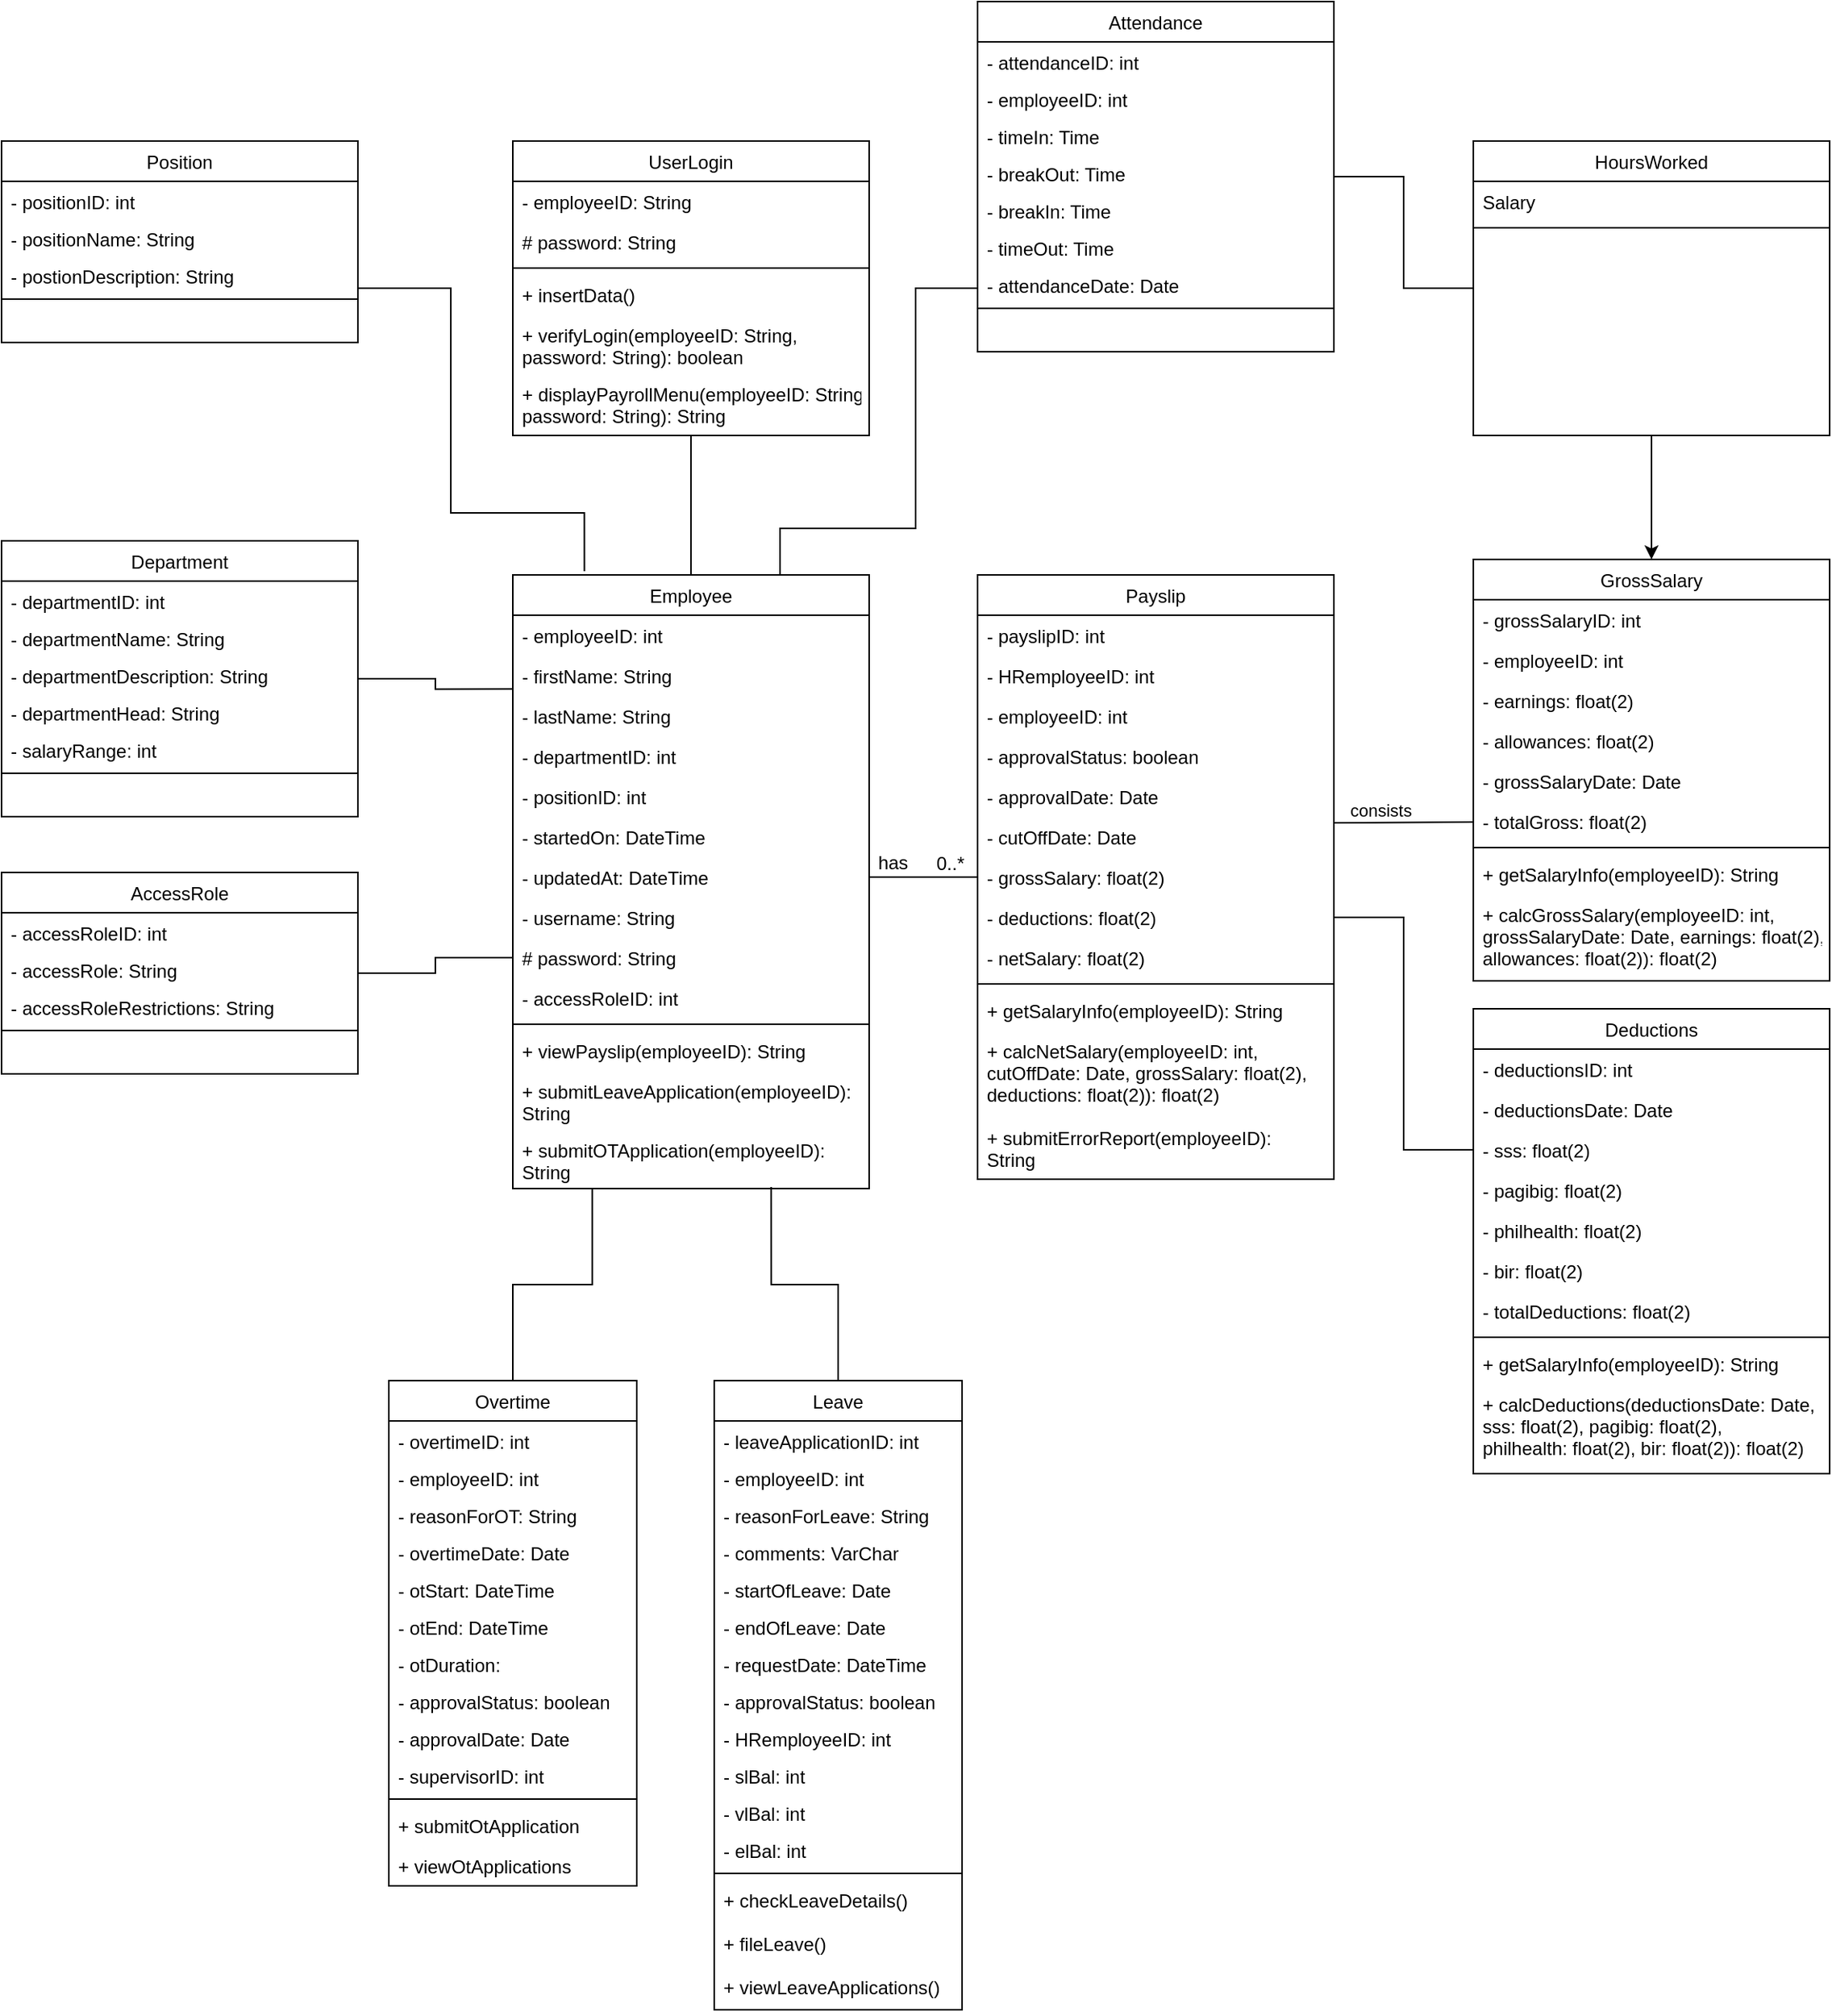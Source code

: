 <mxfile version="23.1.1" type="github">
  <diagram id="C5RBs43oDa-KdzZeNtuy" name="Page-1">
    <mxGraphModel dx="1443" dy="1530" grid="1" gridSize="10" guides="1" tooltips="1" connect="1" arrows="1" fold="1" page="1" pageScale="1" pageWidth="827" pageHeight="1169" math="0" shadow="0">
      <root>
        <mxCell id="WIyWlLk6GJQsqaUBKTNV-0" />
        <mxCell id="WIyWlLk6GJQsqaUBKTNV-1" parent="WIyWlLk6GJQsqaUBKTNV-0" />
        <mxCell id="zkfFHV4jXpPFQw0GAbJ--0" value="Employee" style="swimlane;fontStyle=0;align=center;verticalAlign=top;childLayout=stackLayout;horizontal=1;startSize=26;horizontalStack=0;resizeParent=1;resizeLast=0;collapsible=1;marginBottom=0;rounded=0;shadow=0;strokeWidth=1;" parent="WIyWlLk6GJQsqaUBKTNV-1" vertex="1">
          <mxGeometry x="150" y="120" width="230" height="396" as="geometry">
            <mxRectangle x="230" y="140" width="160" height="26" as="alternateBounds" />
          </mxGeometry>
        </mxCell>
        <mxCell id="zkfFHV4jXpPFQw0GAbJ--1" value="- employeeID: int" style="text;align=left;verticalAlign=top;spacingLeft=4;spacingRight=4;overflow=hidden;rotatable=0;points=[[0,0.5],[1,0.5]];portConstraint=eastwest;" parent="zkfFHV4jXpPFQw0GAbJ--0" vertex="1">
          <mxGeometry y="26" width="230" height="26" as="geometry" />
        </mxCell>
        <mxCell id="zkfFHV4jXpPFQw0GAbJ--2" value="- firstName: String" style="text;align=left;verticalAlign=top;spacingLeft=4;spacingRight=4;overflow=hidden;rotatable=0;points=[[0,0.5],[1,0.5]];portConstraint=eastwest;rounded=0;shadow=0;html=0;" parent="zkfFHV4jXpPFQw0GAbJ--0" vertex="1">
          <mxGeometry y="52" width="230" height="26" as="geometry" />
        </mxCell>
        <mxCell id="zkfFHV4jXpPFQw0GAbJ--3" value="- lastName: String" style="text;align=left;verticalAlign=top;spacingLeft=4;spacingRight=4;overflow=hidden;rotatable=0;points=[[0,0.5],[1,0.5]];portConstraint=eastwest;rounded=0;shadow=0;html=0;" parent="zkfFHV4jXpPFQw0GAbJ--0" vertex="1">
          <mxGeometry y="78" width="230" height="26" as="geometry" />
        </mxCell>
        <mxCell id="63dv5Mix3nnoArStRlTF-7" value="- departmentID: int" style="text;align=left;verticalAlign=top;spacingLeft=4;spacingRight=4;overflow=hidden;rotatable=0;points=[[0,0.5],[1,0.5]];portConstraint=eastwest;rounded=0;shadow=0;html=0;" parent="zkfFHV4jXpPFQw0GAbJ--0" vertex="1">
          <mxGeometry y="104" width="230" height="26" as="geometry" />
        </mxCell>
        <mxCell id="63dv5Mix3nnoArStRlTF-6" value="- positionID: int" style="text;align=left;verticalAlign=top;spacingLeft=4;spacingRight=4;overflow=hidden;rotatable=0;points=[[0,0.5],[1,0.5]];portConstraint=eastwest;rounded=0;shadow=0;html=0;" parent="zkfFHV4jXpPFQw0GAbJ--0" vertex="1">
          <mxGeometry y="130" width="230" height="26" as="geometry" />
        </mxCell>
        <mxCell id="63dv5Mix3nnoArStRlTF-4" value="- startedOn: DateTime" style="text;align=left;verticalAlign=top;spacingLeft=4;spacingRight=4;overflow=hidden;rotatable=0;points=[[0,0.5],[1,0.5]];portConstraint=eastwest;rounded=0;shadow=0;html=0;" parent="zkfFHV4jXpPFQw0GAbJ--0" vertex="1">
          <mxGeometry y="156" width="230" height="26" as="geometry" />
        </mxCell>
        <mxCell id="63dv5Mix3nnoArStRlTF-48" value="- updatedAt: DateTime" style="text;align=left;verticalAlign=top;spacingLeft=4;spacingRight=4;overflow=hidden;rotatable=0;points=[[0,0.5],[1,0.5]];portConstraint=eastwest;rounded=0;shadow=0;html=0;" parent="zkfFHV4jXpPFQw0GAbJ--0" vertex="1">
          <mxGeometry y="182" width="230" height="26" as="geometry" />
        </mxCell>
        <mxCell id="63dv5Mix3nnoArStRlTF-59" value="- username: String" style="text;align=left;verticalAlign=top;spacingLeft=4;spacingRight=4;overflow=hidden;rotatable=0;points=[[0,0.5],[1,0.5]];portConstraint=eastwest;rounded=0;shadow=0;html=0;" parent="zkfFHV4jXpPFQw0GAbJ--0" vertex="1">
          <mxGeometry y="208" width="230" height="26" as="geometry" />
        </mxCell>
        <mxCell id="63dv5Mix3nnoArStRlTF-60" value="# password: String" style="text;align=left;verticalAlign=top;spacingLeft=4;spacingRight=4;overflow=hidden;rotatable=0;points=[[0,0.5],[1,0.5]];portConstraint=eastwest;rounded=0;shadow=0;html=0;" parent="zkfFHV4jXpPFQw0GAbJ--0" vertex="1">
          <mxGeometry y="234" width="230" height="26" as="geometry" />
        </mxCell>
        <mxCell id="63dv5Mix3nnoArStRlTF-61" value="- accessRoleID: int" style="text;align=left;verticalAlign=top;spacingLeft=4;spacingRight=4;overflow=hidden;rotatable=0;points=[[0,0.5],[1,0.5]];portConstraint=eastwest;rounded=0;shadow=0;html=0;" parent="zkfFHV4jXpPFQw0GAbJ--0" vertex="1">
          <mxGeometry y="260" width="230" height="26" as="geometry" />
        </mxCell>
        <mxCell id="zkfFHV4jXpPFQw0GAbJ--4" value="" style="line;html=1;strokeWidth=1;align=left;verticalAlign=middle;spacingTop=-1;spacingLeft=3;spacingRight=3;rotatable=0;labelPosition=right;points=[];portConstraint=eastwest;" parent="zkfFHV4jXpPFQw0GAbJ--0" vertex="1">
          <mxGeometry y="286" width="230" height="8" as="geometry" />
        </mxCell>
        <mxCell id="zkfFHV4jXpPFQw0GAbJ--5" value="+ viewPayslip(employeeID): String" style="text;align=left;verticalAlign=top;spacingLeft=4;spacingRight=4;overflow=hidden;rotatable=0;points=[[0,0.5],[1,0.5]];portConstraint=eastwest;" parent="zkfFHV4jXpPFQw0GAbJ--0" vertex="1">
          <mxGeometry y="294" width="230" height="26" as="geometry" />
        </mxCell>
        <mxCell id="63dv5Mix3nnoArStRlTF-50" value="+ submitLeaveApplication(employeeID): &#xa;String" style="text;align=left;verticalAlign=top;spacingLeft=4;spacingRight=4;overflow=hidden;rotatable=0;points=[[0,0.5],[1,0.5]];portConstraint=eastwest;" parent="zkfFHV4jXpPFQw0GAbJ--0" vertex="1">
          <mxGeometry y="320" width="230" height="38" as="geometry" />
        </mxCell>
        <mxCell id="63dv5Mix3nnoArStRlTF-51" value="+ submitOTApplication(employeeID): &#xa;String" style="text;align=left;verticalAlign=top;spacingLeft=4;spacingRight=4;overflow=hidden;rotatable=0;points=[[0,0.5],[1,0.5]];portConstraint=eastwest;" parent="zkfFHV4jXpPFQw0GAbJ--0" vertex="1">
          <mxGeometry y="358" width="230" height="38" as="geometry" />
        </mxCell>
        <mxCell id="zkfFHV4jXpPFQw0GAbJ--6" value="Overtime" style="swimlane;fontStyle=0;align=center;verticalAlign=top;childLayout=stackLayout;horizontal=1;startSize=26;horizontalStack=0;resizeParent=1;resizeLast=0;collapsible=1;marginBottom=0;rounded=0;shadow=0;strokeWidth=1;" parent="WIyWlLk6GJQsqaUBKTNV-1" vertex="1">
          <mxGeometry x="70" y="640" width="160" height="326" as="geometry">
            <mxRectangle x="130" y="380" width="160" height="26" as="alternateBounds" />
          </mxGeometry>
        </mxCell>
        <mxCell id="zkfFHV4jXpPFQw0GAbJ--7" value="- overtimeID: int" style="text;align=left;verticalAlign=top;spacingLeft=4;spacingRight=4;overflow=hidden;rotatable=0;points=[[0,0.5],[1,0.5]];portConstraint=eastwest;" parent="zkfFHV4jXpPFQw0GAbJ--6" vertex="1">
          <mxGeometry y="26" width="160" height="24" as="geometry" />
        </mxCell>
        <mxCell id="CtrfCP-DVaQf_QaSs1Me-5" value="- employeeID: int" style="text;align=left;verticalAlign=top;spacingLeft=4;spacingRight=4;overflow=hidden;rotatable=0;points=[[0,0.5],[1,0.5]];portConstraint=eastwest;" vertex="1" parent="zkfFHV4jXpPFQw0GAbJ--6">
          <mxGeometry y="50" width="160" height="24" as="geometry" />
        </mxCell>
        <mxCell id="CtrfCP-DVaQf_QaSs1Me-6" value="- reasonForOT: String" style="text;align=left;verticalAlign=top;spacingLeft=4;spacingRight=4;overflow=hidden;rotatable=0;points=[[0,0.5],[1,0.5]];portConstraint=eastwest;" vertex="1" parent="zkfFHV4jXpPFQw0GAbJ--6">
          <mxGeometry y="74" width="160" height="24" as="geometry" />
        </mxCell>
        <mxCell id="CtrfCP-DVaQf_QaSs1Me-7" value="- overtimeDate: Date&#xa;" style="text;align=left;verticalAlign=top;spacingLeft=4;spacingRight=4;overflow=hidden;rotatable=0;points=[[0,0.5],[1,0.5]];portConstraint=eastwest;" vertex="1" parent="zkfFHV4jXpPFQw0GAbJ--6">
          <mxGeometry y="98" width="160" height="24" as="geometry" />
        </mxCell>
        <mxCell id="CtrfCP-DVaQf_QaSs1Me-11" value="- otStart: DateTime&#xa;" style="text;align=left;verticalAlign=top;spacingLeft=4;spacingRight=4;overflow=hidden;rotatable=0;points=[[0,0.5],[1,0.5]];portConstraint=eastwest;" vertex="1" parent="zkfFHV4jXpPFQw0GAbJ--6">
          <mxGeometry y="122" width="160" height="24" as="geometry" />
        </mxCell>
        <mxCell id="CtrfCP-DVaQf_QaSs1Me-10" value="- otEnd: DateTime&#xa;" style="text;align=left;verticalAlign=top;spacingLeft=4;spacingRight=4;overflow=hidden;rotatable=0;points=[[0,0.5],[1,0.5]];portConstraint=eastwest;" vertex="1" parent="zkfFHV4jXpPFQw0GAbJ--6">
          <mxGeometry y="146" width="160" height="24" as="geometry" />
        </mxCell>
        <mxCell id="CtrfCP-DVaQf_QaSs1Me-9" value="- otDuration: &#xa;" style="text;align=left;verticalAlign=top;spacingLeft=4;spacingRight=4;overflow=hidden;rotatable=0;points=[[0,0.5],[1,0.5]];portConstraint=eastwest;" vertex="1" parent="zkfFHV4jXpPFQw0GAbJ--6">
          <mxGeometry y="170" width="160" height="24" as="geometry" />
        </mxCell>
        <mxCell id="CtrfCP-DVaQf_QaSs1Me-8" value="- approvalStatus: boolean&#xa;" style="text;align=left;verticalAlign=top;spacingLeft=4;spacingRight=4;overflow=hidden;rotatable=0;points=[[0,0.5],[1,0.5]];portConstraint=eastwest;" vertex="1" parent="zkfFHV4jXpPFQw0GAbJ--6">
          <mxGeometry y="194" width="160" height="24" as="geometry" />
        </mxCell>
        <mxCell id="CtrfCP-DVaQf_QaSs1Me-13" value="- approvalDate: Date&#xa;" style="text;align=left;verticalAlign=top;spacingLeft=4;spacingRight=4;overflow=hidden;rotatable=0;points=[[0,0.5],[1,0.5]];portConstraint=eastwest;" vertex="1" parent="zkfFHV4jXpPFQw0GAbJ--6">
          <mxGeometry y="218" width="160" height="24" as="geometry" />
        </mxCell>
        <mxCell id="CtrfCP-DVaQf_QaSs1Me-12" value="- supervisorID: int" style="text;align=left;verticalAlign=top;spacingLeft=4;spacingRight=4;overflow=hidden;rotatable=0;points=[[0,0.5],[1,0.5]];portConstraint=eastwest;" vertex="1" parent="zkfFHV4jXpPFQw0GAbJ--6">
          <mxGeometry y="242" width="160" height="24" as="geometry" />
        </mxCell>
        <mxCell id="zkfFHV4jXpPFQw0GAbJ--9" value="" style="line;html=1;strokeWidth=1;align=left;verticalAlign=middle;spacingTop=-1;spacingLeft=3;spacingRight=3;rotatable=0;labelPosition=right;points=[];portConstraint=eastwest;" parent="zkfFHV4jXpPFQw0GAbJ--6" vertex="1">
          <mxGeometry y="266" width="160" height="8" as="geometry" />
        </mxCell>
        <mxCell id="zkfFHV4jXpPFQw0GAbJ--10" value="+ submitOtApplication" style="text;align=left;verticalAlign=top;spacingLeft=4;spacingRight=4;overflow=hidden;rotatable=0;points=[[0,0.5],[1,0.5]];portConstraint=eastwest;fontStyle=0" parent="zkfFHV4jXpPFQw0GAbJ--6" vertex="1">
          <mxGeometry y="274" width="160" height="26" as="geometry" />
        </mxCell>
        <mxCell id="CtrfCP-DVaQf_QaSs1Me-14" value="+ viewOtApplications" style="text;align=left;verticalAlign=top;spacingLeft=4;spacingRight=4;overflow=hidden;rotatable=0;points=[[0,0.5],[1,0.5]];portConstraint=eastwest;fontStyle=0" vertex="1" parent="zkfFHV4jXpPFQw0GAbJ--6">
          <mxGeometry y="300" width="160" height="26" as="geometry" />
        </mxCell>
        <mxCell id="zkfFHV4jXpPFQw0GAbJ--13" value="Leave" style="swimlane;fontStyle=0;align=center;verticalAlign=top;childLayout=stackLayout;horizontal=1;startSize=26;horizontalStack=0;resizeParent=1;resizeLast=0;collapsible=1;marginBottom=0;rounded=0;shadow=0;strokeWidth=1;" parent="WIyWlLk6GJQsqaUBKTNV-1" vertex="1">
          <mxGeometry x="280" y="640" width="160" height="406" as="geometry">
            <mxRectangle x="340" y="380" width="170" height="26" as="alternateBounds" />
          </mxGeometry>
        </mxCell>
        <mxCell id="zkfFHV4jXpPFQw0GAbJ--14" value="- leaveApplicationID: int" style="text;align=left;verticalAlign=top;spacingLeft=4;spacingRight=4;overflow=hidden;rotatable=0;points=[[0,0.5],[1,0.5]];portConstraint=eastwest;" parent="zkfFHV4jXpPFQw0GAbJ--13" vertex="1">
          <mxGeometry y="26" width="160" height="24" as="geometry" />
        </mxCell>
        <mxCell id="CtrfCP-DVaQf_QaSs1Me-23" value="- employeeID: int&#xa;" style="text;align=left;verticalAlign=top;spacingLeft=4;spacingRight=4;overflow=hidden;rotatable=0;points=[[0,0.5],[1,0.5]];portConstraint=eastwest;" vertex="1" parent="zkfFHV4jXpPFQw0GAbJ--13">
          <mxGeometry y="50" width="160" height="24" as="geometry" />
        </mxCell>
        <mxCell id="CtrfCP-DVaQf_QaSs1Me-22" value="- reasonForLeave: String&#xa;" style="text;align=left;verticalAlign=top;spacingLeft=4;spacingRight=4;overflow=hidden;rotatable=0;points=[[0,0.5],[1,0.5]];portConstraint=eastwest;" vertex="1" parent="zkfFHV4jXpPFQw0GAbJ--13">
          <mxGeometry y="74" width="160" height="24" as="geometry" />
        </mxCell>
        <mxCell id="CtrfCP-DVaQf_QaSs1Me-21" value="- comments: VarChar&#xa;" style="text;align=left;verticalAlign=top;spacingLeft=4;spacingRight=4;overflow=hidden;rotatable=0;points=[[0,0.5],[1,0.5]];portConstraint=eastwest;" vertex="1" parent="zkfFHV4jXpPFQw0GAbJ--13">
          <mxGeometry y="98" width="160" height="24" as="geometry" />
        </mxCell>
        <mxCell id="CtrfCP-DVaQf_QaSs1Me-20" value="- startOfLeave: Date&#xa;" style="text;align=left;verticalAlign=top;spacingLeft=4;spacingRight=4;overflow=hidden;rotatable=0;points=[[0,0.5],[1,0.5]];portConstraint=eastwest;" vertex="1" parent="zkfFHV4jXpPFQw0GAbJ--13">
          <mxGeometry y="122" width="160" height="24" as="geometry" />
        </mxCell>
        <mxCell id="CtrfCP-DVaQf_QaSs1Me-19" value="- endOfLeave: Date&#xa;" style="text;align=left;verticalAlign=top;spacingLeft=4;spacingRight=4;overflow=hidden;rotatable=0;points=[[0,0.5],[1,0.5]];portConstraint=eastwest;" vertex="1" parent="zkfFHV4jXpPFQw0GAbJ--13">
          <mxGeometry y="146" width="160" height="24" as="geometry" />
        </mxCell>
        <mxCell id="CtrfCP-DVaQf_QaSs1Me-18" value="- requestDate: DateTime&#xa;" style="text;align=left;verticalAlign=top;spacingLeft=4;spacingRight=4;overflow=hidden;rotatable=0;points=[[0,0.5],[1,0.5]];portConstraint=eastwest;" vertex="1" parent="zkfFHV4jXpPFQw0GAbJ--13">
          <mxGeometry y="170" width="160" height="24" as="geometry" />
        </mxCell>
        <mxCell id="CtrfCP-DVaQf_QaSs1Me-17" value="- approvalStatus: boolean&#xa;" style="text;align=left;verticalAlign=top;spacingLeft=4;spacingRight=4;overflow=hidden;rotatable=0;points=[[0,0.5],[1,0.5]];portConstraint=eastwest;" vertex="1" parent="zkfFHV4jXpPFQw0GAbJ--13">
          <mxGeometry y="194" width="160" height="24" as="geometry" />
        </mxCell>
        <mxCell id="CtrfCP-DVaQf_QaSs1Me-16" value="- HRemployeeID: int&#xa;" style="text;align=left;verticalAlign=top;spacingLeft=4;spacingRight=4;overflow=hidden;rotatable=0;points=[[0,0.5],[1,0.5]];portConstraint=eastwest;" vertex="1" parent="zkfFHV4jXpPFQw0GAbJ--13">
          <mxGeometry y="218" width="160" height="24" as="geometry" />
        </mxCell>
        <mxCell id="CtrfCP-DVaQf_QaSs1Me-15" value="- slBal: int&#xa;" style="text;align=left;verticalAlign=top;spacingLeft=4;spacingRight=4;overflow=hidden;rotatable=0;points=[[0,0.5],[1,0.5]];portConstraint=eastwest;" vertex="1" parent="zkfFHV4jXpPFQw0GAbJ--13">
          <mxGeometry y="242" width="160" height="24" as="geometry" />
        </mxCell>
        <mxCell id="CtrfCP-DVaQf_QaSs1Me-25" value="- vlBal: int&#xa;" style="text;align=left;verticalAlign=top;spacingLeft=4;spacingRight=4;overflow=hidden;rotatable=0;points=[[0,0.5],[1,0.5]];portConstraint=eastwest;" vertex="1" parent="zkfFHV4jXpPFQw0GAbJ--13">
          <mxGeometry y="266" width="160" height="24" as="geometry" />
        </mxCell>
        <mxCell id="CtrfCP-DVaQf_QaSs1Me-24" value="- elBal: int" style="text;align=left;verticalAlign=top;spacingLeft=4;spacingRight=4;overflow=hidden;rotatable=0;points=[[0,0.5],[1,0.5]];portConstraint=eastwest;" vertex="1" parent="zkfFHV4jXpPFQw0GAbJ--13">
          <mxGeometry y="290" width="160" height="24" as="geometry" />
        </mxCell>
        <mxCell id="zkfFHV4jXpPFQw0GAbJ--15" value="" style="line;html=1;strokeWidth=1;align=left;verticalAlign=middle;spacingTop=-1;spacingLeft=3;spacingRight=3;rotatable=0;labelPosition=right;points=[];portConstraint=eastwest;" parent="zkfFHV4jXpPFQw0GAbJ--13" vertex="1">
          <mxGeometry y="314" width="160" height="8" as="geometry" />
        </mxCell>
        <mxCell id="63dv5Mix3nnoArStRlTF-93" value="+ checkLeaveDetails()&#xa;" style="text;align=left;verticalAlign=top;spacingLeft=4;spacingRight=4;overflow=hidden;rotatable=0;points=[[0,0.5],[1,0.5]];portConstraint=eastwest;" parent="zkfFHV4jXpPFQw0GAbJ--13" vertex="1">
          <mxGeometry y="322" width="160" height="28" as="geometry" />
        </mxCell>
        <mxCell id="CtrfCP-DVaQf_QaSs1Me-26" value="+ fileLeave()" style="text;align=left;verticalAlign=top;spacingLeft=4;spacingRight=4;overflow=hidden;rotatable=0;points=[[0,0.5],[1,0.5]];portConstraint=eastwest;" vertex="1" parent="zkfFHV4jXpPFQw0GAbJ--13">
          <mxGeometry y="350" width="160" height="28" as="geometry" />
        </mxCell>
        <mxCell id="CtrfCP-DVaQf_QaSs1Me-27" value="+ viewLeaveApplications()" style="text;align=left;verticalAlign=top;spacingLeft=4;spacingRight=4;overflow=hidden;rotatable=0;points=[[0,0.5],[1,0.5]];portConstraint=eastwest;" vertex="1" parent="zkfFHV4jXpPFQw0GAbJ--13">
          <mxGeometry y="378" width="160" height="28" as="geometry" />
        </mxCell>
        <mxCell id="zkfFHV4jXpPFQw0GAbJ--17" value="Payslip" style="swimlane;fontStyle=0;align=center;verticalAlign=top;childLayout=stackLayout;horizontal=1;startSize=26;horizontalStack=0;resizeParent=1;resizeLast=0;collapsible=1;marginBottom=0;rounded=0;shadow=0;strokeWidth=1;" parent="WIyWlLk6GJQsqaUBKTNV-1" vertex="1">
          <mxGeometry x="450" y="120" width="230" height="390" as="geometry">
            <mxRectangle x="550" y="140" width="160" height="26" as="alternateBounds" />
          </mxGeometry>
        </mxCell>
        <mxCell id="zkfFHV4jXpPFQw0GAbJ--18" value="- payslipID: int" style="text;align=left;verticalAlign=top;spacingLeft=4;spacingRight=4;overflow=hidden;rotatable=0;points=[[0,0.5],[1,0.5]];portConstraint=eastwest;" parent="zkfFHV4jXpPFQw0GAbJ--17" vertex="1">
          <mxGeometry y="26" width="230" height="26" as="geometry" />
        </mxCell>
        <mxCell id="63dv5Mix3nnoArStRlTF-10" value="- HRemployeeID: int" style="text;align=left;verticalAlign=top;spacingLeft=4;spacingRight=4;overflow=hidden;rotatable=0;points=[[0,0.5],[1,0.5]];portConstraint=eastwest;rounded=0;shadow=0;html=0;" parent="zkfFHV4jXpPFQw0GAbJ--17" vertex="1">
          <mxGeometry y="52" width="230" height="26" as="geometry" />
        </mxCell>
        <mxCell id="zkfFHV4jXpPFQw0GAbJ--19" value="- employeeID: int" style="text;align=left;verticalAlign=top;spacingLeft=4;spacingRight=4;overflow=hidden;rotatable=0;points=[[0,0.5],[1,0.5]];portConstraint=eastwest;rounded=0;shadow=0;html=0;" parent="zkfFHV4jXpPFQw0GAbJ--17" vertex="1">
          <mxGeometry y="78" width="230" height="26" as="geometry" />
        </mxCell>
        <mxCell id="63dv5Mix3nnoArStRlTF-8" value="- approvalStatus: boolean" style="text;align=left;verticalAlign=top;spacingLeft=4;spacingRight=4;overflow=hidden;rotatable=0;points=[[0,0.5],[1,0.5]];portConstraint=eastwest;rounded=0;shadow=0;html=0;" parent="zkfFHV4jXpPFQw0GAbJ--17" vertex="1">
          <mxGeometry y="104" width="230" height="26" as="geometry" />
        </mxCell>
        <mxCell id="63dv5Mix3nnoArStRlTF-9" value="- approvalDate: Date" style="text;align=left;verticalAlign=top;spacingLeft=4;spacingRight=4;overflow=hidden;rotatable=0;points=[[0,0.5],[1,0.5]];portConstraint=eastwest;rounded=0;shadow=0;html=0;" parent="zkfFHV4jXpPFQw0GAbJ--17" vertex="1">
          <mxGeometry y="130" width="230" height="26" as="geometry" />
        </mxCell>
        <mxCell id="zkfFHV4jXpPFQw0GAbJ--20" value="- cutOffDate: Date" style="text;align=left;verticalAlign=top;spacingLeft=4;spacingRight=4;overflow=hidden;rotatable=0;points=[[0,0.5],[1,0.5]];portConstraint=eastwest;rounded=0;shadow=0;html=0;" parent="zkfFHV4jXpPFQw0GAbJ--17" vertex="1">
          <mxGeometry y="156" width="230" height="26" as="geometry" />
        </mxCell>
        <mxCell id="zkfFHV4jXpPFQw0GAbJ--21" value="- grossSalary: float(2)" style="text;align=left;verticalAlign=top;spacingLeft=4;spacingRight=4;overflow=hidden;rotatable=0;points=[[0,0.5],[1,0.5]];portConstraint=eastwest;rounded=0;shadow=0;html=0;" parent="zkfFHV4jXpPFQw0GAbJ--17" vertex="1">
          <mxGeometry y="182" width="230" height="26" as="geometry" />
        </mxCell>
        <mxCell id="zkfFHV4jXpPFQw0GAbJ--22" value="- deductions: float(2)" style="text;align=left;verticalAlign=top;spacingLeft=4;spacingRight=4;overflow=hidden;rotatable=0;points=[[0,0.5],[1,0.5]];portConstraint=eastwest;rounded=0;shadow=0;html=0;" parent="zkfFHV4jXpPFQw0GAbJ--17" vertex="1">
          <mxGeometry y="208" width="230" height="26" as="geometry" />
        </mxCell>
        <mxCell id="63dv5Mix3nnoArStRlTF-47" value="- netSalary: float(2)" style="text;align=left;verticalAlign=top;spacingLeft=4;spacingRight=4;overflow=hidden;rotatable=0;points=[[0,0.5],[1,0.5]];portConstraint=eastwest;rounded=0;shadow=0;html=0;" parent="zkfFHV4jXpPFQw0GAbJ--17" vertex="1">
          <mxGeometry y="234" width="230" height="26" as="geometry" />
        </mxCell>
        <mxCell id="zkfFHV4jXpPFQw0GAbJ--23" value="" style="line;html=1;strokeWidth=1;align=left;verticalAlign=middle;spacingTop=-1;spacingLeft=3;spacingRight=3;rotatable=0;labelPosition=right;points=[];portConstraint=eastwest;" parent="zkfFHV4jXpPFQw0GAbJ--17" vertex="1">
          <mxGeometry y="260" width="230" height="8" as="geometry" />
        </mxCell>
        <mxCell id="zkfFHV4jXpPFQw0GAbJ--24" value="+ getSalaryInfo(employeeID): String" style="text;align=left;verticalAlign=top;spacingLeft=4;spacingRight=4;overflow=hidden;rotatable=0;points=[[0,0.5],[1,0.5]];portConstraint=eastwest;" parent="zkfFHV4jXpPFQw0GAbJ--17" vertex="1">
          <mxGeometry y="268" width="230" height="26" as="geometry" />
        </mxCell>
        <mxCell id="63dv5Mix3nnoArStRlTF-41" value="+ calcNetSalary(employeeID: int, &#xa;cutOffDate: Date, grossSalary: float(2), &#xa;deductions: float(2)): float(2)" style="text;align=left;verticalAlign=top;spacingLeft=4;spacingRight=4;overflow=hidden;rotatable=0;points=[[0,0.5],[1,0.5]];portConstraint=eastwest;" parent="zkfFHV4jXpPFQw0GAbJ--17" vertex="1">
          <mxGeometry y="294" width="230" height="56" as="geometry" />
        </mxCell>
        <mxCell id="63dv5Mix3nnoArStRlTF-53" value="+ submitErrorReport(employeeID): &#xa;String" style="text;align=left;verticalAlign=top;spacingLeft=4;spacingRight=4;overflow=hidden;rotatable=0;points=[[0,0.5],[1,0.5]];portConstraint=eastwest;" parent="zkfFHV4jXpPFQw0GAbJ--17" vertex="1">
          <mxGeometry y="350" width="230" height="40" as="geometry" />
        </mxCell>
        <mxCell id="zkfFHV4jXpPFQw0GAbJ--26" value="" style="endArrow=none;shadow=0;strokeWidth=1;rounded=0;endFill=0;edgeStyle=elbowEdgeStyle;elbow=vertical;" parent="WIyWlLk6GJQsqaUBKTNV-1" source="zkfFHV4jXpPFQw0GAbJ--0" target="zkfFHV4jXpPFQw0GAbJ--17" edge="1">
          <mxGeometry x="0.5" y="41" relative="1" as="geometry">
            <mxPoint x="380" y="192" as="sourcePoint" />
            <mxPoint x="540" y="192" as="targetPoint" />
            <mxPoint x="-40" y="32" as="offset" />
          </mxGeometry>
        </mxCell>
        <mxCell id="zkfFHV4jXpPFQw0GAbJ--27" value="" style="resizable=0;align=left;verticalAlign=bottom;labelBackgroundColor=none;fontSize=12;" parent="zkfFHV4jXpPFQw0GAbJ--26" connectable="0" vertex="1">
          <mxGeometry x="-1" relative="1" as="geometry">
            <mxPoint y="4" as="offset" />
          </mxGeometry>
        </mxCell>
        <mxCell id="zkfFHV4jXpPFQw0GAbJ--28" value="0..*" style="resizable=0;align=right;verticalAlign=bottom;labelBackgroundColor=none;fontSize=12;" parent="zkfFHV4jXpPFQw0GAbJ--26" connectable="0" vertex="1">
          <mxGeometry x="1" relative="1" as="geometry">
            <mxPoint x="-7" as="offset" />
          </mxGeometry>
        </mxCell>
        <mxCell id="zkfFHV4jXpPFQw0GAbJ--29" value="has" style="text;html=1;resizable=0;points=[];;align=center;verticalAlign=middle;labelBackgroundColor=none;rounded=0;shadow=0;strokeWidth=1;fontSize=12;" parent="zkfFHV4jXpPFQw0GAbJ--26" vertex="1" connectable="0">
          <mxGeometry x="0.5" y="49" relative="1" as="geometry">
            <mxPoint x="-38" y="40" as="offset" />
          </mxGeometry>
        </mxCell>
        <mxCell id="63dv5Mix3nnoArStRlTF-11" value="GrossSalary" style="swimlane;fontStyle=0;align=center;verticalAlign=top;childLayout=stackLayout;horizontal=1;startSize=26;horizontalStack=0;resizeParent=1;resizeLast=0;collapsible=1;marginBottom=0;rounded=0;shadow=0;strokeWidth=1;" parent="WIyWlLk6GJQsqaUBKTNV-1" vertex="1">
          <mxGeometry x="770" y="110" width="230" height="272" as="geometry">
            <mxRectangle x="550" y="140" width="160" height="26" as="alternateBounds" />
          </mxGeometry>
        </mxCell>
        <mxCell id="63dv5Mix3nnoArStRlTF-12" value="- grossSalaryID: int" style="text;align=left;verticalAlign=top;spacingLeft=4;spacingRight=4;overflow=hidden;rotatable=0;points=[[0,0.5],[1,0.5]];portConstraint=eastwest;" parent="63dv5Mix3nnoArStRlTF-11" vertex="1">
          <mxGeometry y="26" width="230" height="26" as="geometry" />
        </mxCell>
        <mxCell id="63dv5Mix3nnoArStRlTF-13" value="- employeeID: int" style="text;align=left;verticalAlign=top;spacingLeft=4;spacingRight=4;overflow=hidden;rotatable=0;points=[[0,0.5],[1,0.5]];portConstraint=eastwest;rounded=0;shadow=0;html=0;" parent="63dv5Mix3nnoArStRlTF-11" vertex="1">
          <mxGeometry y="52" width="230" height="26" as="geometry" />
        </mxCell>
        <mxCell id="63dv5Mix3nnoArStRlTF-14" value="- earnings: float(2)" style="text;align=left;verticalAlign=top;spacingLeft=4;spacingRight=4;overflow=hidden;rotatable=0;points=[[0,0.5],[1,0.5]];portConstraint=eastwest;rounded=0;shadow=0;html=0;" parent="63dv5Mix3nnoArStRlTF-11" vertex="1">
          <mxGeometry y="78" width="230" height="26" as="geometry" />
        </mxCell>
        <mxCell id="63dv5Mix3nnoArStRlTF-15" value="- allowances: float(2)" style="text;align=left;verticalAlign=top;spacingLeft=4;spacingRight=4;overflow=hidden;rotatable=0;points=[[0,0.5],[1,0.5]];portConstraint=eastwest;rounded=0;shadow=0;html=0;" parent="63dv5Mix3nnoArStRlTF-11" vertex="1">
          <mxGeometry y="104" width="230" height="26" as="geometry" />
        </mxCell>
        <mxCell id="63dv5Mix3nnoArStRlTF-16" value="- grossSalaryDate: Date" style="text;align=left;verticalAlign=top;spacingLeft=4;spacingRight=4;overflow=hidden;rotatable=0;points=[[0,0.5],[1,0.5]];portConstraint=eastwest;rounded=0;shadow=0;html=0;" parent="63dv5Mix3nnoArStRlTF-11" vertex="1">
          <mxGeometry y="130" width="230" height="26" as="geometry" />
        </mxCell>
        <mxCell id="63dv5Mix3nnoArStRlTF-43" value="- totalGross: float(2)" style="text;align=left;verticalAlign=top;spacingLeft=4;spacingRight=4;overflow=hidden;rotatable=0;points=[[0,0.5],[1,0.5]];portConstraint=eastwest;rounded=0;shadow=0;html=0;" parent="63dv5Mix3nnoArStRlTF-11" vertex="1">
          <mxGeometry y="156" width="230" height="26" as="geometry" />
        </mxCell>
        <mxCell id="63dv5Mix3nnoArStRlTF-20" value="" style="line;html=1;strokeWidth=1;align=left;verticalAlign=middle;spacingTop=-1;spacingLeft=3;spacingRight=3;rotatable=0;labelPosition=right;points=[];portConstraint=eastwest;" parent="63dv5Mix3nnoArStRlTF-11" vertex="1">
          <mxGeometry y="182" width="230" height="8" as="geometry" />
        </mxCell>
        <mxCell id="63dv5Mix3nnoArStRlTF-22" value="+ getSalaryInfo(employeeID): String" style="text;align=left;verticalAlign=top;spacingLeft=4;spacingRight=4;overflow=hidden;rotatable=0;points=[[0,0.5],[1,0.5]];portConstraint=eastwest;" parent="63dv5Mix3nnoArStRlTF-11" vertex="1">
          <mxGeometry y="190" width="230" height="26" as="geometry" />
        </mxCell>
        <mxCell id="63dv5Mix3nnoArStRlTF-21" value="+ calcGrossSalary(employeeID: int, &#xa;grossSalaryDate: Date, earnings: float(2), &#xa;allowances: float(2)): float(2)" style="text;align=left;verticalAlign=top;spacingLeft=4;spacingRight=4;overflow=hidden;rotatable=0;points=[[0,0.5],[1,0.5]];portConstraint=eastwest;" parent="63dv5Mix3nnoArStRlTF-11" vertex="1">
          <mxGeometry y="216" width="230" height="56" as="geometry" />
        </mxCell>
        <mxCell id="63dv5Mix3nnoArStRlTF-26" value="Deductions" style="swimlane;fontStyle=0;align=center;verticalAlign=top;childLayout=stackLayout;horizontal=1;startSize=26;horizontalStack=0;resizeParent=1;resizeLast=0;collapsible=1;marginBottom=0;rounded=0;shadow=0;strokeWidth=1;" parent="WIyWlLk6GJQsqaUBKTNV-1" vertex="1">
          <mxGeometry x="770" y="400" width="230" height="300" as="geometry">
            <mxRectangle x="550" y="140" width="160" height="26" as="alternateBounds" />
          </mxGeometry>
        </mxCell>
        <mxCell id="63dv5Mix3nnoArStRlTF-27" value="- deductionsID: int" style="text;align=left;verticalAlign=top;spacingLeft=4;spacingRight=4;overflow=hidden;rotatable=0;points=[[0,0.5],[1,0.5]];portConstraint=eastwest;" parent="63dv5Mix3nnoArStRlTF-26" vertex="1">
          <mxGeometry y="26" width="230" height="26" as="geometry" />
        </mxCell>
        <mxCell id="63dv5Mix3nnoArStRlTF-29" value="- deductionsDate: Date" style="text;align=left;verticalAlign=top;spacingLeft=4;spacingRight=4;overflow=hidden;rotatable=0;points=[[0,0.5],[1,0.5]];portConstraint=eastwest;rounded=0;shadow=0;html=0;" parent="63dv5Mix3nnoArStRlTF-26" vertex="1">
          <mxGeometry y="52" width="230" height="26" as="geometry" />
        </mxCell>
        <mxCell id="63dv5Mix3nnoArStRlTF-28" value="- sss: float(2)" style="text;align=left;verticalAlign=top;spacingLeft=4;spacingRight=4;overflow=hidden;rotatable=0;points=[[0,0.5],[1,0.5]];portConstraint=eastwest;rounded=0;shadow=0;html=0;" parent="63dv5Mix3nnoArStRlTF-26" vertex="1">
          <mxGeometry y="78" width="230" height="26" as="geometry" />
        </mxCell>
        <mxCell id="63dv5Mix3nnoArStRlTF-38" value="- pagibig: float(2)" style="text;align=left;verticalAlign=top;spacingLeft=4;spacingRight=4;overflow=hidden;rotatable=0;points=[[0,0.5],[1,0.5]];portConstraint=eastwest;rounded=0;shadow=0;html=0;" parent="63dv5Mix3nnoArStRlTF-26" vertex="1">
          <mxGeometry y="104" width="230" height="26" as="geometry" />
        </mxCell>
        <mxCell id="63dv5Mix3nnoArStRlTF-39" value="- philhealth: float(2)" style="text;align=left;verticalAlign=top;spacingLeft=4;spacingRight=4;overflow=hidden;rotatable=0;points=[[0,0.5],[1,0.5]];portConstraint=eastwest;rounded=0;shadow=0;html=0;" parent="63dv5Mix3nnoArStRlTF-26" vertex="1">
          <mxGeometry y="130" width="230" height="26" as="geometry" />
        </mxCell>
        <mxCell id="63dv5Mix3nnoArStRlTF-40" value="- bir: float(2)" style="text;align=left;verticalAlign=top;spacingLeft=4;spacingRight=4;overflow=hidden;rotatable=0;points=[[0,0.5],[1,0.5]];portConstraint=eastwest;rounded=0;shadow=0;html=0;" parent="63dv5Mix3nnoArStRlTF-26" vertex="1">
          <mxGeometry y="156" width="230" height="26" as="geometry" />
        </mxCell>
        <mxCell id="63dv5Mix3nnoArStRlTF-42" value="- totalDeductions: float(2)" style="text;align=left;verticalAlign=top;spacingLeft=4;spacingRight=4;overflow=hidden;rotatable=0;points=[[0,0.5],[1,0.5]];portConstraint=eastwest;rounded=0;shadow=0;html=0;" parent="63dv5Mix3nnoArStRlTF-26" vertex="1">
          <mxGeometry y="182" width="230" height="26" as="geometry" />
        </mxCell>
        <mxCell id="63dv5Mix3nnoArStRlTF-32" value="" style="line;html=1;strokeWidth=1;align=left;verticalAlign=middle;spacingTop=-1;spacingLeft=3;spacingRight=3;rotatable=0;labelPosition=right;points=[];portConstraint=eastwest;" parent="63dv5Mix3nnoArStRlTF-26" vertex="1">
          <mxGeometry y="208" width="230" height="8" as="geometry" />
        </mxCell>
        <mxCell id="63dv5Mix3nnoArStRlTF-33" value="+ getSalaryInfo(employeeID): String" style="text;align=left;verticalAlign=top;spacingLeft=4;spacingRight=4;overflow=hidden;rotatable=0;points=[[0,0.5],[1,0.5]];portConstraint=eastwest;" parent="63dv5Mix3nnoArStRlTF-26" vertex="1">
          <mxGeometry y="216" width="230" height="26" as="geometry" />
        </mxCell>
        <mxCell id="63dv5Mix3nnoArStRlTF-34" value="+ calcDeductions(deductionsDate: Date, &#xa;sss: float(2), pagibig: float(2), &#xa;philhealth: float(2), bir: float(2)): float(2)" style="text;align=left;verticalAlign=top;spacingLeft=4;spacingRight=4;overflow=hidden;rotatable=0;points=[[0,0.5],[1,0.5]];portConstraint=eastwest;" parent="63dv5Mix3nnoArStRlTF-26" vertex="1">
          <mxGeometry y="242" width="230" height="58" as="geometry" />
        </mxCell>
        <mxCell id="63dv5Mix3nnoArStRlTF-45" value="" style="edgeStyle=none;orthogonalLoop=1;jettySize=auto;html=1;rounded=0;endArrow=none;endFill=0;" parent="WIyWlLk6GJQsqaUBKTNV-1" target="63dv5Mix3nnoArStRlTF-43" edge="1">
          <mxGeometry width="80" relative="1" as="geometry">
            <mxPoint x="680" y="280" as="sourcePoint" />
            <mxPoint x="760" y="280" as="targetPoint" />
            <Array as="points" />
          </mxGeometry>
        </mxCell>
        <mxCell id="63dv5Mix3nnoArStRlTF-46" value="consists" style="edgeLabel;html=1;align=center;verticalAlign=middle;resizable=0;points=[];" parent="63dv5Mix3nnoArStRlTF-45" vertex="1" connectable="0">
          <mxGeometry x="-0.374" y="2" relative="1" as="geometry">
            <mxPoint x="2" y="-6" as="offset" />
          </mxGeometry>
        </mxCell>
        <mxCell id="63dv5Mix3nnoArStRlTF-68" style="edgeStyle=orthogonalEdgeStyle;rounded=0;orthogonalLoop=1;jettySize=auto;html=1;exitX=0.5;exitY=1;exitDx=0;exitDy=0;entryX=0.5;entryY=0;entryDx=0;entryDy=0;endArrow=none;endFill=0;" parent="WIyWlLk6GJQsqaUBKTNV-1" source="63dv5Mix3nnoArStRlTF-56" target="zkfFHV4jXpPFQw0GAbJ--0" edge="1">
          <mxGeometry relative="1" as="geometry" />
        </mxCell>
        <mxCell id="63dv5Mix3nnoArStRlTF-56" value="UserLogin" style="swimlane;fontStyle=0;align=center;verticalAlign=top;childLayout=stackLayout;horizontal=1;startSize=26;horizontalStack=0;resizeParent=1;resizeLast=0;collapsible=1;marginBottom=0;rounded=0;shadow=0;strokeWidth=1;" parent="WIyWlLk6GJQsqaUBKTNV-1" vertex="1">
          <mxGeometry x="150" y="-160" width="230" height="190" as="geometry">
            <mxRectangle x="340" y="380" width="170" height="26" as="alternateBounds" />
          </mxGeometry>
        </mxCell>
        <mxCell id="63dv5Mix3nnoArStRlTF-57" value="- employeeID: String" style="text;align=left;verticalAlign=top;spacingLeft=4;spacingRight=4;overflow=hidden;rotatable=0;points=[[0,0.5],[1,0.5]];portConstraint=eastwest;" parent="63dv5Mix3nnoArStRlTF-56" vertex="1">
          <mxGeometry y="26" width="230" height="26" as="geometry" />
        </mxCell>
        <mxCell id="63dv5Mix3nnoArStRlTF-62" value="# password: String" style="text;align=left;verticalAlign=top;spacingLeft=4;spacingRight=4;overflow=hidden;rotatable=0;points=[[0,0.5],[1,0.5]];portConstraint=eastwest;" parent="63dv5Mix3nnoArStRlTF-56" vertex="1">
          <mxGeometry y="52" width="230" height="26" as="geometry" />
        </mxCell>
        <mxCell id="63dv5Mix3nnoArStRlTF-58" value="" style="line;html=1;strokeWidth=1;align=left;verticalAlign=middle;spacingTop=-1;spacingLeft=3;spacingRight=3;rotatable=0;labelPosition=right;points=[];portConstraint=eastwest;" parent="63dv5Mix3nnoArStRlTF-56" vertex="1">
          <mxGeometry y="78" width="230" height="8" as="geometry" />
        </mxCell>
        <mxCell id="63dv5Mix3nnoArStRlTF-64" value="+ insertData()" style="text;align=left;verticalAlign=top;spacingLeft=4;spacingRight=4;overflow=hidden;rotatable=0;points=[[0,0.5],[1,0.5]];portConstraint=eastwest;" parent="63dv5Mix3nnoArStRlTF-56" vertex="1">
          <mxGeometry y="86" width="230" height="26" as="geometry" />
        </mxCell>
        <mxCell id="63dv5Mix3nnoArStRlTF-65" value="+ verifyLogin(employeeID: String, &#xa;password: String): boolean" style="text;align=left;verticalAlign=top;spacingLeft=4;spacingRight=4;overflow=hidden;rotatable=0;points=[[0,0.5],[1,0.5]];portConstraint=eastwest;" parent="63dv5Mix3nnoArStRlTF-56" vertex="1">
          <mxGeometry y="112" width="230" height="38" as="geometry" />
        </mxCell>
        <mxCell id="63dv5Mix3nnoArStRlTF-63" value="+ displayPayrollMenu(employeeID: String,&#xa;password: String): String" style="text;align=left;verticalAlign=top;spacingLeft=4;spacingRight=4;overflow=hidden;rotatable=0;points=[[0,0.5],[1,0.5]];portConstraint=eastwest;" parent="63dv5Mix3nnoArStRlTF-56" vertex="1">
          <mxGeometry y="150" width="230" height="34" as="geometry" />
        </mxCell>
        <mxCell id="63dv5Mix3nnoArStRlTF-79" style="edgeStyle=orthogonalEdgeStyle;rounded=0;orthogonalLoop=1;jettySize=auto;html=1;exitX=0;exitY=0.5;exitDx=0;exitDy=0;entryX=0.75;entryY=0;entryDx=0;entryDy=0;endArrow=none;endFill=0;" parent="WIyWlLk6GJQsqaUBKTNV-1" source="63dv5Mix3nnoArStRlTF-69" target="zkfFHV4jXpPFQw0GAbJ--0" edge="1">
          <mxGeometry relative="1" as="geometry">
            <Array as="points">
              <mxPoint x="410" y="-65" />
              <mxPoint x="410" y="90" />
              <mxPoint x="323" y="90" />
            </Array>
          </mxGeometry>
        </mxCell>
        <mxCell id="63dv5Mix3nnoArStRlTF-69" value="Attendance" style="swimlane;fontStyle=0;align=center;verticalAlign=top;childLayout=stackLayout;horizontal=1;startSize=26;horizontalStack=0;resizeParent=1;resizeLast=0;collapsible=1;marginBottom=0;rounded=0;shadow=0;strokeWidth=1;" parent="WIyWlLk6GJQsqaUBKTNV-1" vertex="1">
          <mxGeometry x="450" y="-250" width="230" height="226" as="geometry">
            <mxRectangle x="340" y="380" width="170" height="26" as="alternateBounds" />
          </mxGeometry>
        </mxCell>
        <mxCell id="63dv5Mix3nnoArStRlTF-70" value="- attendanceID: int&#xa;" style="text;align=left;verticalAlign=top;spacingLeft=4;spacingRight=4;overflow=hidden;rotatable=0;points=[[0,0.5],[1,0.5]];portConstraint=eastwest;" parent="63dv5Mix3nnoArStRlTF-69" vertex="1">
          <mxGeometry y="26" width="230" height="24" as="geometry" />
        </mxCell>
        <mxCell id="CtrfCP-DVaQf_QaSs1Me-39" value="- employeeID: int&#xa;" style="text;align=left;verticalAlign=top;spacingLeft=4;spacingRight=4;overflow=hidden;rotatable=0;points=[[0,0.5],[1,0.5]];portConstraint=eastwest;" vertex="1" parent="63dv5Mix3nnoArStRlTF-69">
          <mxGeometry y="50" width="230" height="24" as="geometry" />
        </mxCell>
        <mxCell id="CtrfCP-DVaQf_QaSs1Me-38" value="- timeIn: Time&#xa;" style="text;align=left;verticalAlign=top;spacingLeft=4;spacingRight=4;overflow=hidden;rotatable=0;points=[[0,0.5],[1,0.5]];portConstraint=eastwest;" vertex="1" parent="63dv5Mix3nnoArStRlTF-69">
          <mxGeometry y="74" width="230" height="24" as="geometry" />
        </mxCell>
        <mxCell id="CtrfCP-DVaQf_QaSs1Me-37" value="- breakOut: Time&#xa;" style="text;align=left;verticalAlign=top;spacingLeft=4;spacingRight=4;overflow=hidden;rotatable=0;points=[[0,0.5],[1,0.5]];portConstraint=eastwest;" vertex="1" parent="63dv5Mix3nnoArStRlTF-69">
          <mxGeometry y="98" width="230" height="24" as="geometry" />
        </mxCell>
        <mxCell id="CtrfCP-DVaQf_QaSs1Me-36" value="- breakIn: Time&#xa;" style="text;align=left;verticalAlign=top;spacingLeft=4;spacingRight=4;overflow=hidden;rotatable=0;points=[[0,0.5],[1,0.5]];portConstraint=eastwest;" vertex="1" parent="63dv5Mix3nnoArStRlTF-69">
          <mxGeometry y="122" width="230" height="24" as="geometry" />
        </mxCell>
        <mxCell id="CtrfCP-DVaQf_QaSs1Me-35" value="- timeOut: Time&#xa;" style="text;align=left;verticalAlign=top;spacingLeft=4;spacingRight=4;overflow=hidden;rotatable=0;points=[[0,0.5],[1,0.5]];portConstraint=eastwest;" vertex="1" parent="63dv5Mix3nnoArStRlTF-69">
          <mxGeometry y="146" width="230" height="24" as="geometry" />
        </mxCell>
        <mxCell id="CtrfCP-DVaQf_QaSs1Me-41" value="- attendanceDate: Date" style="text;align=left;verticalAlign=top;spacingLeft=4;spacingRight=4;overflow=hidden;rotatable=0;points=[[0,0.5],[1,0.5]];portConstraint=eastwest;" vertex="1" parent="63dv5Mix3nnoArStRlTF-69">
          <mxGeometry y="170" width="230" height="24" as="geometry" />
        </mxCell>
        <mxCell id="63dv5Mix3nnoArStRlTF-71" value="" style="line;html=1;strokeWidth=1;align=left;verticalAlign=middle;spacingTop=-1;spacingLeft=3;spacingRight=3;rotatable=0;labelPosition=right;points=[];portConstraint=eastwest;" parent="63dv5Mix3nnoArStRlTF-69" vertex="1">
          <mxGeometry y="194" width="230" height="8" as="geometry" />
        </mxCell>
        <mxCell id="63dv5Mix3nnoArStRlTF-78" style="edgeStyle=orthogonalEdgeStyle;rounded=0;orthogonalLoop=1;jettySize=auto;html=1;exitX=0;exitY=0.5;exitDx=0;exitDy=0;entryX=1;entryY=0.5;entryDx=0;entryDy=0;endArrow=none;endFill=0;" parent="WIyWlLk6GJQsqaUBKTNV-1" source="63dv5Mix3nnoArStRlTF-72" target="63dv5Mix3nnoArStRlTF-69" edge="1">
          <mxGeometry relative="1" as="geometry" />
        </mxCell>
        <mxCell id="63dv5Mix3nnoArStRlTF-98" style="edgeStyle=orthogonalEdgeStyle;rounded=0;orthogonalLoop=1;jettySize=auto;html=1;exitX=0.5;exitY=1;exitDx=0;exitDy=0;entryX=0.5;entryY=0;entryDx=0;entryDy=0;" parent="WIyWlLk6GJQsqaUBKTNV-1" source="63dv5Mix3nnoArStRlTF-72" target="63dv5Mix3nnoArStRlTF-11" edge="1">
          <mxGeometry relative="1" as="geometry" />
        </mxCell>
        <mxCell id="63dv5Mix3nnoArStRlTF-72" value="HoursWorked" style="swimlane;fontStyle=0;align=center;verticalAlign=top;childLayout=stackLayout;horizontal=1;startSize=26;horizontalStack=0;resizeParent=1;resizeLast=0;collapsible=1;marginBottom=0;rounded=0;shadow=0;strokeWidth=1;" parent="WIyWlLk6GJQsqaUBKTNV-1" vertex="1">
          <mxGeometry x="770" y="-160" width="230" height="190" as="geometry">
            <mxRectangle x="340" y="380" width="170" height="26" as="alternateBounds" />
          </mxGeometry>
        </mxCell>
        <mxCell id="63dv5Mix3nnoArStRlTF-73" value="Salary" style="text;align=left;verticalAlign=top;spacingLeft=4;spacingRight=4;overflow=hidden;rotatable=0;points=[[0,0.5],[1,0.5]];portConstraint=eastwest;" parent="63dv5Mix3nnoArStRlTF-72" vertex="1">
          <mxGeometry y="26" width="230" height="26" as="geometry" />
        </mxCell>
        <mxCell id="63dv5Mix3nnoArStRlTF-74" value="" style="line;html=1;strokeWidth=1;align=left;verticalAlign=middle;spacingTop=-1;spacingLeft=3;spacingRight=3;rotatable=0;labelPosition=right;points=[];portConstraint=eastwest;" parent="63dv5Mix3nnoArStRlTF-72" vertex="1">
          <mxGeometry y="52" width="230" height="8" as="geometry" />
        </mxCell>
        <mxCell id="63dv5Mix3nnoArStRlTF-75" style="edgeStyle=orthogonalEdgeStyle;rounded=0;orthogonalLoop=1;jettySize=auto;html=1;exitX=0.5;exitY=0;exitDx=0;exitDy=0;entryX=0.223;entryY=0.992;entryDx=0;entryDy=0;entryPerimeter=0;endArrow=none;endFill=0;" parent="WIyWlLk6GJQsqaUBKTNV-1" source="zkfFHV4jXpPFQw0GAbJ--6" target="63dv5Mix3nnoArStRlTF-51" edge="1">
          <mxGeometry relative="1" as="geometry" />
        </mxCell>
        <mxCell id="63dv5Mix3nnoArStRlTF-77" style="edgeStyle=orthogonalEdgeStyle;rounded=0;orthogonalLoop=1;jettySize=auto;html=1;exitX=0.5;exitY=0;exitDx=0;exitDy=0;entryX=0.725;entryY=0.975;entryDx=0;entryDy=0;entryPerimeter=0;endArrow=none;endFill=0;" parent="WIyWlLk6GJQsqaUBKTNV-1" source="zkfFHV4jXpPFQw0GAbJ--13" target="63dv5Mix3nnoArStRlTF-51" edge="1">
          <mxGeometry relative="1" as="geometry" />
        </mxCell>
        <mxCell id="63dv5Mix3nnoArStRlTF-80" value="Position" style="swimlane;fontStyle=0;align=center;verticalAlign=top;childLayout=stackLayout;horizontal=1;startSize=26;horizontalStack=0;resizeParent=1;resizeLast=0;collapsible=1;marginBottom=0;rounded=0;shadow=0;strokeWidth=1;" parent="WIyWlLk6GJQsqaUBKTNV-1" vertex="1">
          <mxGeometry x="-180" y="-160" width="230" height="130" as="geometry">
            <mxRectangle x="340" y="380" width="170" height="26" as="alternateBounds" />
          </mxGeometry>
        </mxCell>
        <mxCell id="63dv5Mix3nnoArStRlTF-81" value="- positionID: int&#xa;" style="text;align=left;verticalAlign=top;spacingLeft=4;spacingRight=4;overflow=hidden;rotatable=0;points=[[0,0.5],[1,0.5]];portConstraint=eastwest;" parent="63dv5Mix3nnoArStRlTF-80" vertex="1">
          <mxGeometry y="26" width="230" height="24" as="geometry" />
        </mxCell>
        <mxCell id="CtrfCP-DVaQf_QaSs1Me-34" value="- positionName: String&#xa;" style="text;align=left;verticalAlign=top;spacingLeft=4;spacingRight=4;overflow=hidden;rotatable=0;points=[[0,0.5],[1,0.5]];portConstraint=eastwest;" vertex="1" parent="63dv5Mix3nnoArStRlTF-80">
          <mxGeometry y="50" width="230" height="24" as="geometry" />
        </mxCell>
        <mxCell id="CtrfCP-DVaQf_QaSs1Me-33" value="- postionDescription: String" style="text;align=left;verticalAlign=top;spacingLeft=4;spacingRight=4;overflow=hidden;rotatable=0;points=[[0,0.5],[1,0.5]];portConstraint=eastwest;" vertex="1" parent="63dv5Mix3nnoArStRlTF-80">
          <mxGeometry y="74" width="230" height="24" as="geometry" />
        </mxCell>
        <mxCell id="63dv5Mix3nnoArStRlTF-82" value="" style="line;html=1;strokeWidth=1;align=left;verticalAlign=middle;spacingTop=-1;spacingLeft=3;spacingRight=3;rotatable=0;labelPosition=right;points=[];portConstraint=eastwest;" parent="63dv5Mix3nnoArStRlTF-80" vertex="1">
          <mxGeometry y="98" width="230" height="8" as="geometry" />
        </mxCell>
        <mxCell id="63dv5Mix3nnoArStRlTF-83" value="Department" style="swimlane;fontStyle=0;align=center;verticalAlign=top;childLayout=stackLayout;horizontal=1;startSize=26;horizontalStack=0;resizeParent=1;resizeLast=0;collapsible=1;marginBottom=0;rounded=0;shadow=0;strokeWidth=1;" parent="WIyWlLk6GJQsqaUBKTNV-1" vertex="1">
          <mxGeometry x="-180" y="98" width="230" height="178" as="geometry">
            <mxRectangle x="340" y="380" width="170" height="26" as="alternateBounds" />
          </mxGeometry>
        </mxCell>
        <mxCell id="63dv5Mix3nnoArStRlTF-84" value="- departmentID: int&#xa;" style="text;align=left;verticalAlign=top;spacingLeft=4;spacingRight=4;overflow=hidden;rotatable=0;points=[[0,0.5],[1,0.5]];portConstraint=eastwest;" parent="63dv5Mix3nnoArStRlTF-83" vertex="1">
          <mxGeometry y="26" width="230" height="24" as="geometry" />
        </mxCell>
        <mxCell id="CtrfCP-DVaQf_QaSs1Me-28" value="- departmentName: String&#xa;" style="text;align=left;verticalAlign=top;spacingLeft=4;spacingRight=4;overflow=hidden;rotatable=0;points=[[0,0.5],[1,0.5]];portConstraint=eastwest;" vertex="1" parent="63dv5Mix3nnoArStRlTF-83">
          <mxGeometry y="50" width="230" height="24" as="geometry" />
        </mxCell>
        <mxCell id="CtrfCP-DVaQf_QaSs1Me-31" value="- departmentDescription: String&#xa;" style="text;align=left;verticalAlign=top;spacingLeft=4;spacingRight=4;overflow=hidden;rotatable=0;points=[[0,0.5],[1,0.5]];portConstraint=eastwest;" vertex="1" parent="63dv5Mix3nnoArStRlTF-83">
          <mxGeometry y="74" width="230" height="24" as="geometry" />
        </mxCell>
        <mxCell id="CtrfCP-DVaQf_QaSs1Me-30" value="- departmentHead: String&#xa;" style="text;align=left;verticalAlign=top;spacingLeft=4;spacingRight=4;overflow=hidden;rotatable=0;points=[[0,0.5],[1,0.5]];portConstraint=eastwest;" vertex="1" parent="63dv5Mix3nnoArStRlTF-83">
          <mxGeometry y="98" width="230" height="24" as="geometry" />
        </mxCell>
        <mxCell id="CtrfCP-DVaQf_QaSs1Me-29" value="- salaryRange: int" style="text;align=left;verticalAlign=top;spacingLeft=4;spacingRight=4;overflow=hidden;rotatable=0;points=[[0,0.5],[1,0.5]];portConstraint=eastwest;" vertex="1" parent="63dv5Mix3nnoArStRlTF-83">
          <mxGeometry y="122" width="230" height="24" as="geometry" />
        </mxCell>
        <mxCell id="63dv5Mix3nnoArStRlTF-85" value="" style="line;html=1;strokeWidth=1;align=left;verticalAlign=middle;spacingTop=-1;spacingLeft=3;spacingRight=3;rotatable=0;labelPosition=right;points=[];portConstraint=eastwest;" parent="63dv5Mix3nnoArStRlTF-83" vertex="1">
          <mxGeometry y="146" width="230" height="8" as="geometry" />
        </mxCell>
        <mxCell id="63dv5Mix3nnoArStRlTF-92" style="edgeStyle=orthogonalEdgeStyle;rounded=0;orthogonalLoop=1;jettySize=auto;html=1;exitX=1;exitY=0.5;exitDx=0;exitDy=0;entryX=0;entryY=0.5;entryDx=0;entryDy=0;endArrow=none;endFill=0;" parent="WIyWlLk6GJQsqaUBKTNV-1" source="63dv5Mix3nnoArStRlTF-86" target="63dv5Mix3nnoArStRlTF-60" edge="1">
          <mxGeometry relative="1" as="geometry" />
        </mxCell>
        <mxCell id="63dv5Mix3nnoArStRlTF-86" value="AccessRole" style="swimlane;fontStyle=0;align=center;verticalAlign=top;childLayout=stackLayout;horizontal=1;startSize=26;horizontalStack=0;resizeParent=1;resizeLast=0;collapsible=1;marginBottom=0;rounded=0;shadow=0;strokeWidth=1;" parent="WIyWlLk6GJQsqaUBKTNV-1" vertex="1">
          <mxGeometry x="-180" y="312" width="230" height="130" as="geometry">
            <mxRectangle x="340" y="380" width="170" height="26" as="alternateBounds" />
          </mxGeometry>
        </mxCell>
        <mxCell id="63dv5Mix3nnoArStRlTF-87" value="- accessRoleID: int&#xa;" style="text;align=left;verticalAlign=top;spacingLeft=4;spacingRight=4;overflow=hidden;rotatable=0;points=[[0,0.5],[1,0.5]];portConstraint=eastwest;" parent="63dv5Mix3nnoArStRlTF-86" vertex="1">
          <mxGeometry y="26" width="230" height="24" as="geometry" />
        </mxCell>
        <mxCell id="CtrfCP-DVaQf_QaSs1Me-1" value="- accessRole: String" style="text;align=left;verticalAlign=top;spacingLeft=4;spacingRight=4;overflow=hidden;rotatable=0;points=[[0,0.5],[1,0.5]];portConstraint=eastwest;" vertex="1" parent="63dv5Mix3nnoArStRlTF-86">
          <mxGeometry y="50" width="230" height="24" as="geometry" />
        </mxCell>
        <mxCell id="CtrfCP-DVaQf_QaSs1Me-2" value="- accessRoleRestrictions: String" style="text;align=left;verticalAlign=top;spacingLeft=4;spacingRight=4;overflow=hidden;rotatable=0;points=[[0,0.5],[1,0.5]];portConstraint=eastwest;" vertex="1" parent="63dv5Mix3nnoArStRlTF-86">
          <mxGeometry y="74" width="230" height="24" as="geometry" />
        </mxCell>
        <mxCell id="63dv5Mix3nnoArStRlTF-88" value="" style="line;html=1;strokeWidth=1;align=left;verticalAlign=middle;spacingTop=-1;spacingLeft=3;spacingRight=3;rotatable=0;labelPosition=right;points=[];portConstraint=eastwest;" parent="63dv5Mix3nnoArStRlTF-86" vertex="1">
          <mxGeometry y="98" width="230" height="8" as="geometry" />
        </mxCell>
        <mxCell id="63dv5Mix3nnoArStRlTF-90" style="edgeStyle=orthogonalEdgeStyle;rounded=0;orthogonalLoop=1;jettySize=auto;html=1;exitX=1;exitY=0.5;exitDx=0;exitDy=0;entryX=0.201;entryY=-0.006;entryDx=0;entryDy=0;entryPerimeter=0;endArrow=none;endFill=0;" parent="WIyWlLk6GJQsqaUBKTNV-1" source="63dv5Mix3nnoArStRlTF-80" target="zkfFHV4jXpPFQw0GAbJ--0" edge="1">
          <mxGeometry relative="1" as="geometry">
            <Array as="points">
              <mxPoint x="110" y="-65" />
              <mxPoint x="110" y="80" />
              <mxPoint x="196" y="80" />
            </Array>
          </mxGeometry>
        </mxCell>
        <mxCell id="63dv5Mix3nnoArStRlTF-91" style="edgeStyle=orthogonalEdgeStyle;rounded=0;orthogonalLoop=1;jettySize=auto;html=1;exitX=1;exitY=0.5;exitDx=0;exitDy=0;entryX=0.001;entryY=-0.167;entryDx=0;entryDy=0;entryPerimeter=0;endArrow=none;endFill=0;" parent="WIyWlLk6GJQsqaUBKTNV-1" source="63dv5Mix3nnoArStRlTF-83" target="zkfFHV4jXpPFQw0GAbJ--3" edge="1">
          <mxGeometry relative="1" as="geometry" />
        </mxCell>
        <mxCell id="63dv5Mix3nnoArStRlTF-99" style="edgeStyle=orthogonalEdgeStyle;rounded=0;orthogonalLoop=1;jettySize=auto;html=1;exitX=0;exitY=0.5;exitDx=0;exitDy=0;entryX=1;entryY=0.5;entryDx=0;entryDy=0;endArrow=none;endFill=0;" parent="WIyWlLk6GJQsqaUBKTNV-1" source="63dv5Mix3nnoArStRlTF-28" target="zkfFHV4jXpPFQw0GAbJ--22" edge="1">
          <mxGeometry relative="1" as="geometry" />
        </mxCell>
      </root>
    </mxGraphModel>
  </diagram>
</mxfile>
